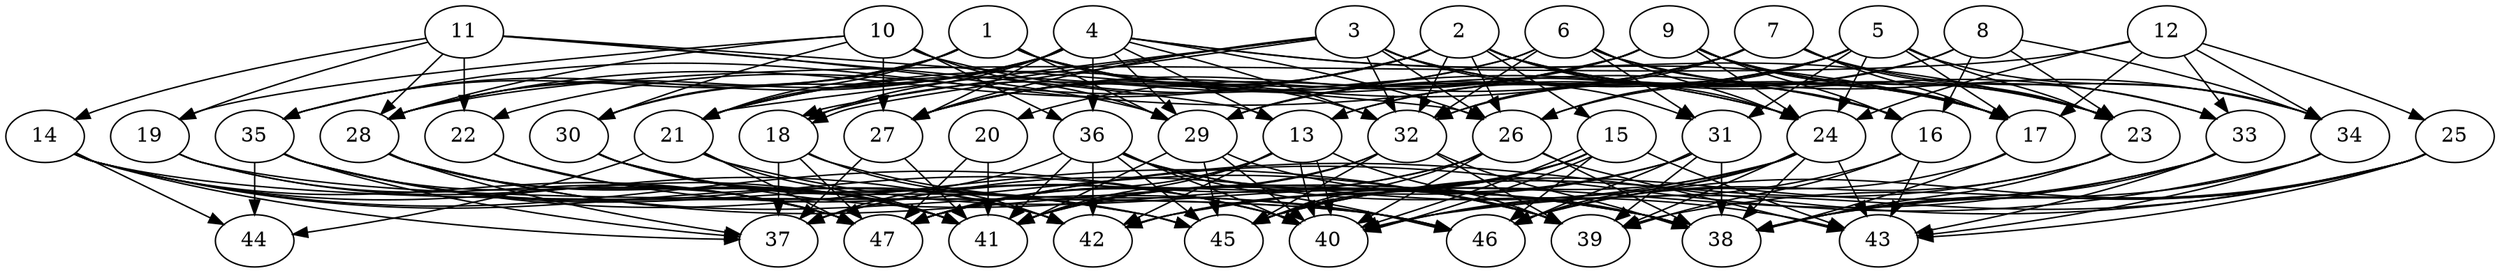 // DAG (tier=3-complex, mode=data, n=47, ccr=0.512, fat=0.708, density=0.612, regular=0.325, jump=0.243, mindata=4194304, maxdata=33554432)
// DAG automatically generated by daggen at Sun Aug 24 16:33:35 2025
// /home/ermia/Project/Environments/daggen/bin/daggen --dot --ccr 0.512 --fat 0.708 --regular 0.325 --density 0.612 --jump 0.243 --mindata 4194304 --maxdata 33554432 -n 47 
digraph G {
  1 [size="24415388871684505600", alpha="0.13", expect_size="12207694435842252800"]
  1 -> 16 [size ="7989321340551168"]
  1 -> 21 [size ="7989321340551168"]
  1 -> 24 [size ="7989321340551168"]
  1 -> 28 [size ="7989321340551168"]
  1 -> 29 [size ="7989321340551168"]
  1 -> 30 [size ="7989321340551168"]
  1 -> 32 [size ="7989321340551168"]
  1 -> 35 [size ="7989321340551168"]
  2 [size="31943980686714864", alpha="0.05", expect_size="15971990343357432"]
  2 -> 15 [size ="1806533918720000"]
  2 -> 16 [size ="1806533918720000"]
  2 -> 17 [size ="1806533918720000"]
  2 -> 18 [size ="1806533918720000"]
  2 -> 22 [size ="1806533918720000"]
  2 -> 23 [size ="1806533918720000"]
  2 -> 24 [size ="1806533918720000"]
  2 -> 26 [size ="1806533918720000"]
  2 -> 27 [size ="1806533918720000"]
  2 -> 28 [size ="1806533918720000"]
  2 -> 32 [size ="1806533918720000"]
  2 -> 33 [size ="1806533918720000"]
  3 [size="17514550345368489426944", alpha="0.17", expect_size="8757275172684244713472"]
  3 -> 16 [size ="5395387586183168"]
  3 -> 17 [size ="5395387586183168"]
  3 -> 18 [size ="5395387586183168"]
  3 -> 18 [size ="5395387586183168"]
  3 -> 21 [size ="5395387586183168"]
  3 -> 26 [size ="5395387586183168"]
  3 -> 27 [size ="5395387586183168"]
  3 -> 31 [size ="5395387586183168"]
  3 -> 32 [size ="5395387586183168"]
  4 [size="2743507031698841600", alpha="0.01", expect_size="1371753515849420800"]
  4 -> 13 [size ="1533583848112128"]
  4 -> 17 [size ="1533583848112128"]
  4 -> 18 [size ="1533583848112128"]
  4 -> 21 [size ="1533583848112128"]
  4 -> 23 [size ="1533583848112128"]
  4 -> 26 [size ="1533583848112128"]
  4 -> 27 [size ="1533583848112128"]
  4 -> 28 [size ="1533583848112128"]
  4 -> 29 [size ="1533583848112128"]
  4 -> 30 [size ="1533583848112128"]
  4 -> 32 [size ="1533583848112128"]
  4 -> 35 [size ="1533583848112128"]
  4 -> 36 [size ="1533583848112128"]
  5 [size="2483066733756338405376", alpha="0.18", expect_size="1241533366878169202688"]
  5 -> 13 [size ="1466950911787008"]
  5 -> 17 [size ="1466950911787008"]
  5 -> 23 [size ="1466950911787008"]
  5 -> 24 [size ="1466950911787008"]
  5 -> 26 [size ="1466950911787008"]
  5 -> 29 [size ="1466950911787008"]
  5 -> 31 [size ="1466950911787008"]
  5 -> 32 [size ="1466950911787008"]
  5 -> 34 [size ="1466950911787008"]
  6 [size="98803450766033680", alpha="0.01", expect_size="49401725383016840"]
  6 -> 17 [size ="3617043827916800"]
  6 -> 21 [size ="3617043827916800"]
  6 -> 24 [size ="3617043827916800"]
  6 -> 27 [size ="3617043827916800"]
  6 -> 31 [size ="3617043827916800"]
  6 -> 32 [size ="3617043827916800"]
  6 -> 34 [size ="3617043827916800"]
  7 [size="814755380405431435264", alpha="0.14", expect_size="407377690202715717632"]
  7 -> 17 [size ="697870453833728"]
  7 -> 21 [size ="697870453833728"]
  7 -> 23 [size ="697870453833728"]
  7 -> 27 [size ="697870453833728"]
  7 -> 29 [size ="697870453833728"]
  7 -> 32 [size ="697870453833728"]
  7 -> 34 [size ="697870453833728"]
  8 [size="442708122792086912", alpha="0.16", expect_size="221354061396043456"]
  8 -> 13 [size ="6951084090195968"]
  8 -> 16 [size ="6951084090195968"]
  8 -> 23 [size ="6951084090195968"]
  8 -> 26 [size ="6951084090195968"]
  8 -> 34 [size ="6951084090195968"]
  9 [size="249509667432029984", alpha="0.06", expect_size="124754833716014992"]
  9 -> 16 [size ="8187806232870912"]
  9 -> 17 [size ="8187806232870912"]
  9 -> 20 [size ="8187806232870912"]
  9 -> 23 [size ="8187806232870912"]
  9 -> 24 [size ="8187806232870912"]
  9 -> 27 [size ="8187806232870912"]
  9 -> 29 [size ="8187806232870912"]
  9 -> 33 [size ="8187806232870912"]
  9 -> 35 [size ="8187806232870912"]
  10 [size="9330519600544188727296", alpha="0.06", expect_size="4665259800272094363648"]
  10 -> 19 [size ="3545633755496448"]
  10 -> 24 [size ="3545633755496448"]
  10 -> 27 [size ="3545633755496448"]
  10 -> 28 [size ="3545633755496448"]
  10 -> 29 [size ="3545633755496448"]
  10 -> 30 [size ="3545633755496448"]
  10 -> 36 [size ="3545633755496448"]
  11 [size="578840050488681984", alpha="0.13", expect_size="289420025244340992"]
  11 -> 13 [size ="1495934726832128"]
  11 -> 14 [size ="1495934726832128"]
  11 -> 19 [size ="1495934726832128"]
  11 -> 22 [size ="1495934726832128"]
  11 -> 26 [size ="1495934726832128"]
  11 -> 28 [size ="1495934726832128"]
  11 -> 29 [size ="1495934726832128"]
  12 [size="4261091852104622592", alpha="0.17", expect_size="2130545926052311296"]
  12 -> 17 [size ="3152906710679552"]
  12 -> 24 [size ="3152906710679552"]
  12 -> 25 [size ="3152906710679552"]
  12 -> 28 [size ="3152906710679552"]
  12 -> 33 [size ="3152906710679552"]
  12 -> 34 [size ="3152906710679552"]
  13 [size="11784412300000737886208", alpha="0.04", expect_size="5892206150000368943104"]
  13 -> 39 [size ="4142812450783232"]
  13 -> 40 [size ="4142812450783232"]
  13 -> 40 [size ="4142812450783232"]
  13 -> 41 [size ="4142812450783232"]
  13 -> 42 [size ="4142812450783232"]
  13 -> 47 [size ="4142812450783232"]
  14 [size="41789570021786208", alpha="0.08", expect_size="20894785010893104"]
  14 -> 37 [size ="932257581760512"]
  14 -> 40 [size ="932257581760512"]
  14 -> 42 [size ="932257581760512"]
  14 -> 44 [size ="932257581760512"]
  14 -> 45 [size ="932257581760512"]
  14 -> 46 [size ="932257581760512"]
  14 -> 47 [size ="932257581760512"]
  15 [size="624306378606455808", alpha="0.00", expect_size="312153189303227904"]
  15 -> 40 [size ="573721228083200"]
  15 -> 40 [size ="573721228083200"]
  15 -> 41 [size ="573721228083200"]
  15 -> 42 [size ="573721228083200"]
  15 -> 43 [size ="573721228083200"]
  15 -> 45 [size ="573721228083200"]
  15 -> 46 [size ="573721228083200"]
  16 [size="1830030517974597632000", alpha="0.04", expect_size="915015258987298816000"]
  16 -> 39 [size ="1196911964979200"]
  16 -> 40 [size ="1196911964979200"]
  16 -> 43 [size ="1196911964979200"]
  17 [size="3857571390054090752", alpha="0.03", expect_size="1928785695027045376"]
  17 -> 38 [size ="3560480945733632"]
  17 -> 46 [size ="3560480945733632"]
  18 [size="176992395631618162688", alpha="0.07", expect_size="88496197815809081344"]
  18 -> 37 [size ="252189146611712"]
  18 -> 42 [size ="252189146611712"]
  18 -> 46 [size ="252189146611712"]
  18 -> 47 [size ="252189146611712"]
  19 [size="17503275545303782", alpha="0.13", expect_size="8751637772651891"]
  19 -> 41 [size ="414454621667328"]
  19 -> 46 [size ="414454621667328"]
  19 -> 47 [size ="414454621667328"]
  20 [size="34522265236474647543808", alpha="0.12", expect_size="17261132618237323771904"]
  20 -> 41 [size ="8481828956536832"]
  20 -> 47 [size ="8481828956536832"]
  21 [size="9843403859155889422336", alpha="0.16", expect_size="4921701929577944711168"]
  21 -> 38 [size ="3674403585916928"]
  21 -> 41 [size ="3674403585916928"]
  21 -> 44 [size ="3674403585916928"]
  21 -> 47 [size ="3674403585916928"]
  22 [size="3994173029978413568", alpha="0.01", expect_size="1997086514989206784"]
  22 -> 39 [size ="7317518863564800"]
  22 -> 41 [size ="7317518863564800"]
  23 [size="38380809883859976", alpha="0.12", expect_size="19190404941929988"]
  23 -> 38 [size ="1558638271397888"]
  23 -> 45 [size ="1558638271397888"]
  23 -> 46 [size ="1558638271397888"]
  24 [size="143269744879601808", alpha="0.01", expect_size="71634872439800904"]
  24 -> 37 [size ="2600522578132992"]
  24 -> 38 [size ="2600522578132992"]
  24 -> 39 [size ="2600522578132992"]
  24 -> 40 [size ="2600522578132992"]
  24 -> 43 [size ="2600522578132992"]
  24 -> 45 [size ="2600522578132992"]
  24 -> 46 [size ="2600522578132992"]
  25 [size="505766805712347584", alpha="0.03", expect_size="252883402856173792"]
  25 -> 38 [size ="392351310675968"]
  25 -> 39 [size ="392351310675968"]
  25 -> 40 [size ="392351310675968"]
  25 -> 43 [size ="392351310675968"]
  25 -> 46 [size ="392351310675968"]
  25 -> 47 [size ="392351310675968"]
  26 [size="5620489821486609072128", alpha="0.11", expect_size="2810244910743304536064"]
  26 -> 37 [size ="2528945270423552"]
  26 -> 38 [size ="2528945270423552"]
  26 -> 40 [size ="2528945270423552"]
  26 -> 43 [size ="2528945270423552"]
  26 -> 45 [size ="2528945270423552"]
  26 -> 47 [size ="2528945270423552"]
  27 [size="1832329551020032000000", alpha="0.05", expect_size="916164775510016000000"]
  27 -> 37 [size ="1197914193920000"]
  27 -> 41 [size ="1197914193920000"]
  28 [size="48396558771566160", alpha="0.17", expect_size="24198279385783080"]
  28 -> 37 [size ="1040088616140800"]
  28 -> 38 [size ="1040088616140800"]
  28 -> 41 [size ="1040088616140800"]
  28 -> 46 [size ="1040088616140800"]
  28 -> 47 [size ="1040088616140800"]
  29 [size="30190022709285998297088", alpha="0.16", expect_size="15095011354642999148544"]
  29 -> 38 [size ="7756496725082112"]
  29 -> 40 [size ="7756496725082112"]
  29 -> 41 [size ="7756496725082112"]
  29 -> 45 [size ="7756496725082112"]
  30 [size="13595977777057988608", alpha="0.01", expect_size="6797988888528994304"]
  30 -> 38 [size ="4944016789471232"]
  30 -> 40 [size ="4944016789471232"]
  30 -> 41 [size ="4944016789471232"]
  30 -> 42 [size ="4944016789471232"]
  30 -> 45 [size ="4944016789471232"]
  31 [size="1594607472594290688", alpha="0.12", expect_size="797303736297145344"]
  31 -> 38 [size ="605364106035200"]
  31 -> 39 [size ="605364106035200"]
  31 -> 41 [size ="605364106035200"]
  31 -> 42 [size ="605364106035200"]
  31 -> 46 [size ="605364106035200"]
  32 [size="8628252037514918912", alpha="0.16", expect_size="4314126018757459456"]
  32 -> 38 [size ="5114076959080448"]
  32 -> 39 [size ="5114076959080448"]
  32 -> 41 [size ="5114076959080448"]
  32 -> 45 [size ="5114076959080448"]
  32 -> 47 [size ="5114076959080448"]
  33 [size="371910162414292160", alpha="0.06", expect_size="185955081207146080"]
  33 -> 38 [size ="6566807368368128"]
  33 -> 42 [size ="6566807368368128"]
  33 -> 43 [size ="6566807368368128"]
  33 -> 45 [size ="6566807368368128"]
  34 [size="5240676128610662400", alpha="0.16", expect_size="2620338064305331200"]
  34 -> 38 [size ="3132448632209408"]
  34 -> 43 [size ="3132448632209408"]
  34 -> 47 [size ="3132448632209408"]
  35 [size="1885168483929112", alpha="0.05", expect_size="942584241964556"]
  35 -> 37 [size ="164774272827392"]
  35 -> 39 [size ="164774272827392"]
  35 -> 40 [size ="164774272827392"]
  35 -> 44 [size ="164774272827392"]
  35 -> 45 [size ="164774272827392"]
  35 -> 47 [size ="164774272827392"]
  36 [size="15557706353700562944", alpha="0.13", expect_size="7778853176850281472"]
  36 -> 37 [size ="5491117575372800"]
  36 -> 39 [size ="5491117575372800"]
  36 -> 40 [size ="5491117575372800"]
  36 -> 41 [size ="5491117575372800"]
  36 -> 42 [size ="5491117575372800"]
  36 -> 43 [size ="5491117575372800"]
  36 -> 45 [size ="5491117575372800"]
  36 -> 46 [size ="5491117575372800"]
  37 [size="155323360769340992", alpha="0.05", expect_size="77661680384670496"]
  38 [size="94163874812818400", alpha="0.15", expect_size="47081937406409200"]
  39 [size="44637129865161864", alpha="0.18", expect_size="22318564932580932"]
  40 [size="19910500504026672", alpha="0.04", expect_size="9955250252013336"]
  41 [size="350758932517200512", alpha="0.09", expect_size="175379466258600256"]
  42 [size="799004410547182720", alpha="0.03", expect_size="399502205273591360"]
  43 [size="56462893135737592", alpha="0.04", expect_size="28231446567868796"]
  44 [size="806742326504014741504", alpha="0.14", expect_size="403371163252007370752"]
  45 [size="1469673587899575042048", alpha="0.17", expect_size="734836793949787521024"]
  46 [size="11992433648017550082048", alpha="0.16", expect_size="5996216824008775041024"]
  47 [size="33393161332815136", alpha="0.11", expect_size="16696580666407568"]
}